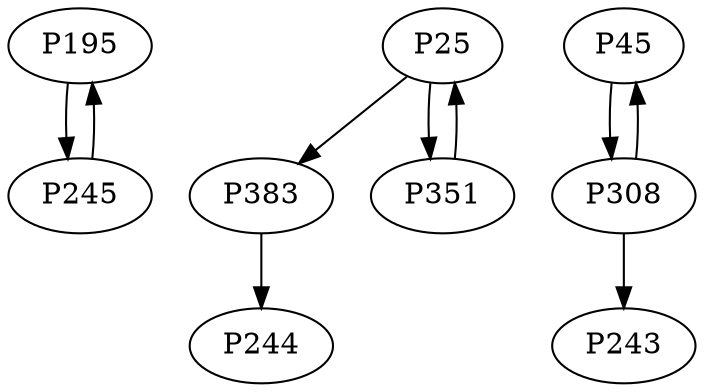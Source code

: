 digraph {
	P195 -> P245
	P25 -> P383
	P45 -> P308
	P351 -> P25
	P25 -> P351
	P245 -> P195
	P308 -> P45
	P308 -> P243
	P383 -> P244
}
